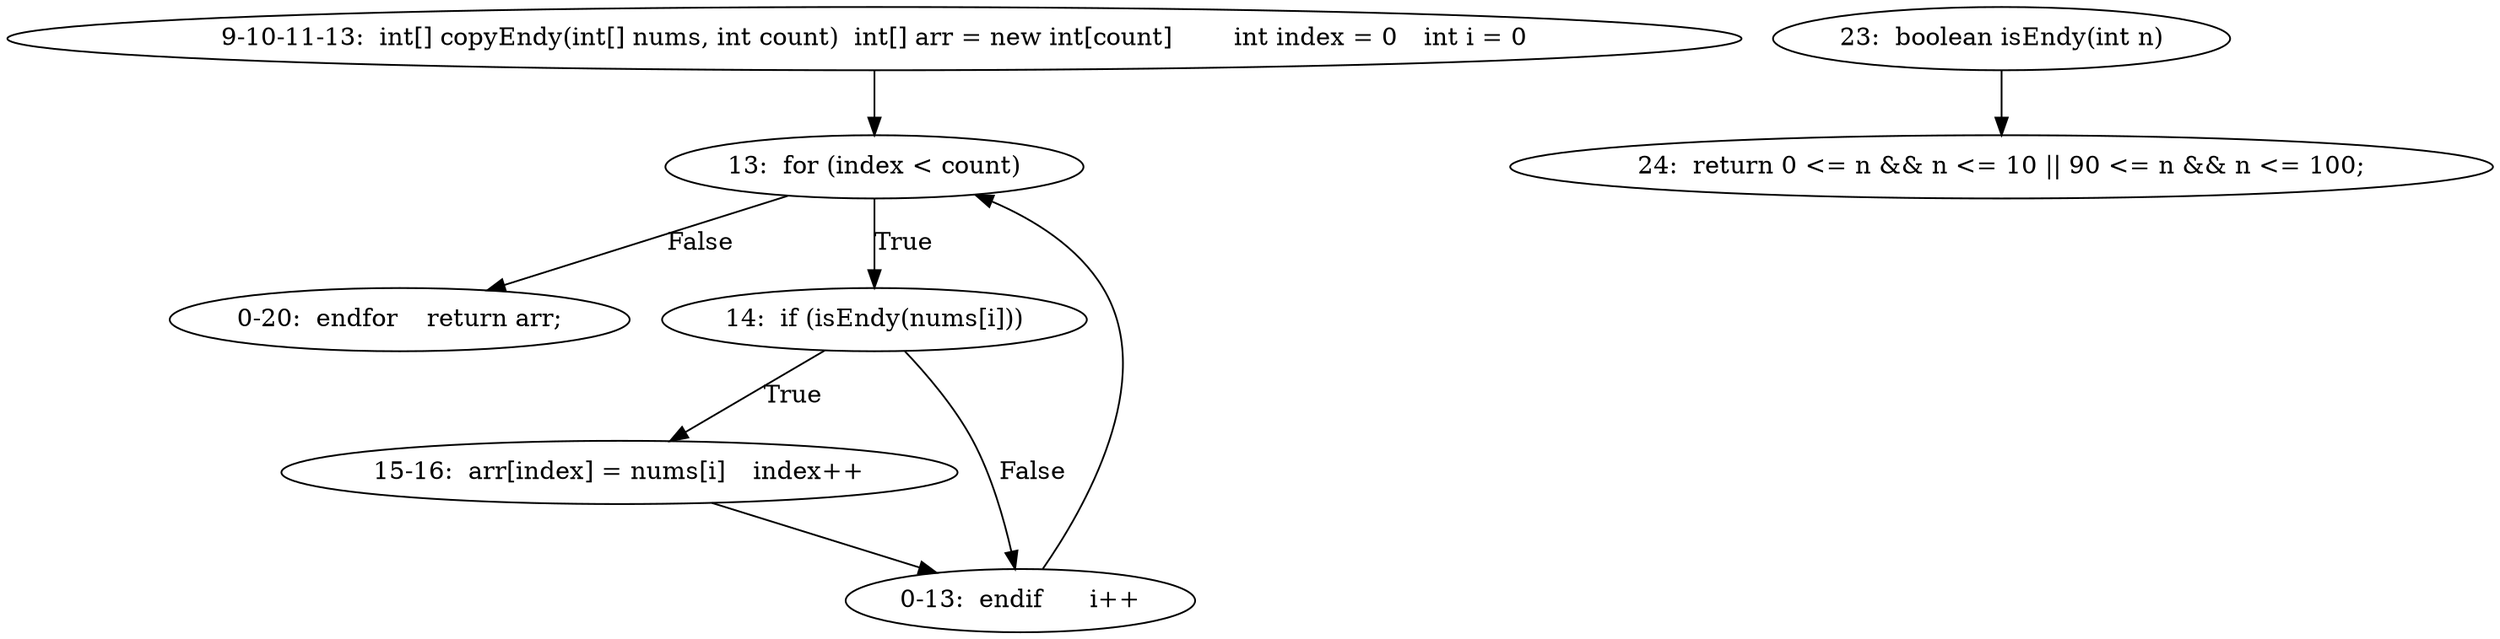 digraph result_test { 
// graph-vertices
  a3  [label="9-10-11-13:  int[] copyEndy(int[] nums, int count)	int[] arr = new int[count]	int index = 0	int i = 0"]; 
  4  [label="13:  for (index < count)"]; 
  a4  [label="0-20:  endfor	return arr;"]; 
  7  [label="14:  if (isEndy(nums[i]))"]; 
  a5  [label="15-16:  arr[index] = nums[i]	index++"]; 
  12  [label="23:  boolean isEndy(int n)"]; 
  a6  [label="0-13:  endif	i++"]; 
  13  [label="24:  return 0 <= n && n <= 10 || 90 <= n && n <= 100;"]; 
// graph-edges
  a3 -> 4;
  4 -> a4  [label="False"]; 
  4 -> 7  [label="True"]; 
  7 -> a5  [label="True"]; 
  a5 -> a6;
  7 -> a6  [label="False"]; 
  a6 -> 4;
  12 -> 13;
}